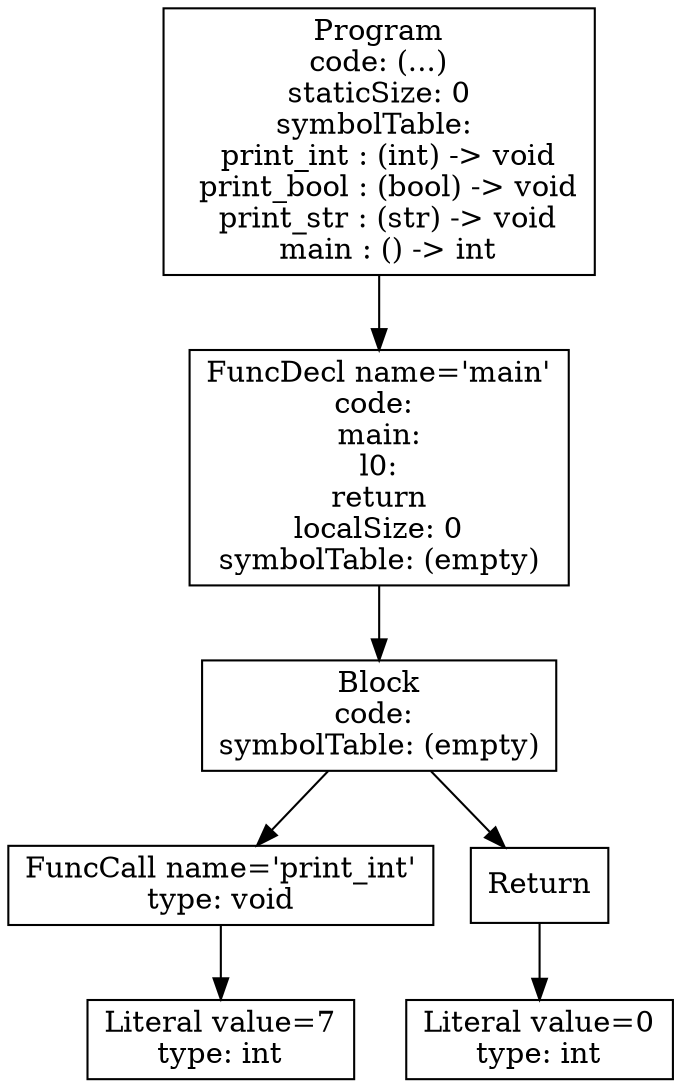 digraph AST {
4 [shape=box, label="Literal value=7\ntype: int"];
3 [shape=box, label="FuncCall name='print_int'\ntype: void"];
3 -> 4;
6 [shape=box, label="Literal value=0\ntype: int"];
5 [shape=box, label="Return"];
5 -> 6;
2 [shape=box, label="Block\ncode: \nsymbolTable: (empty)"];
2 -> 3;
2 -> 5;
1 [shape=box, label="FuncDecl name='main'\ncode: \nmain:\nl0:\nreturn\nlocalSize: 0\nsymbolTable: (empty)"];
1 -> 2;
0 [shape=box, label="Program\ncode: (...)\nstaticSize: 0\nsymbolTable: \n  print_int : (int) -> void\n  print_bool : (bool) -> void\n  print_str : (str) -> void\n  main : () -> int"];
0 -> 1;
}
